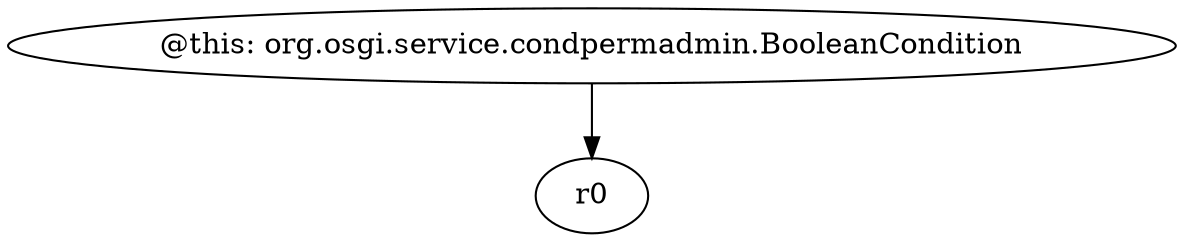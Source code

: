 digraph g {
0[label="@this: org.osgi.service.condpermadmin.BooleanCondition"]
1[label="r0"]
0->1[label=""]
}